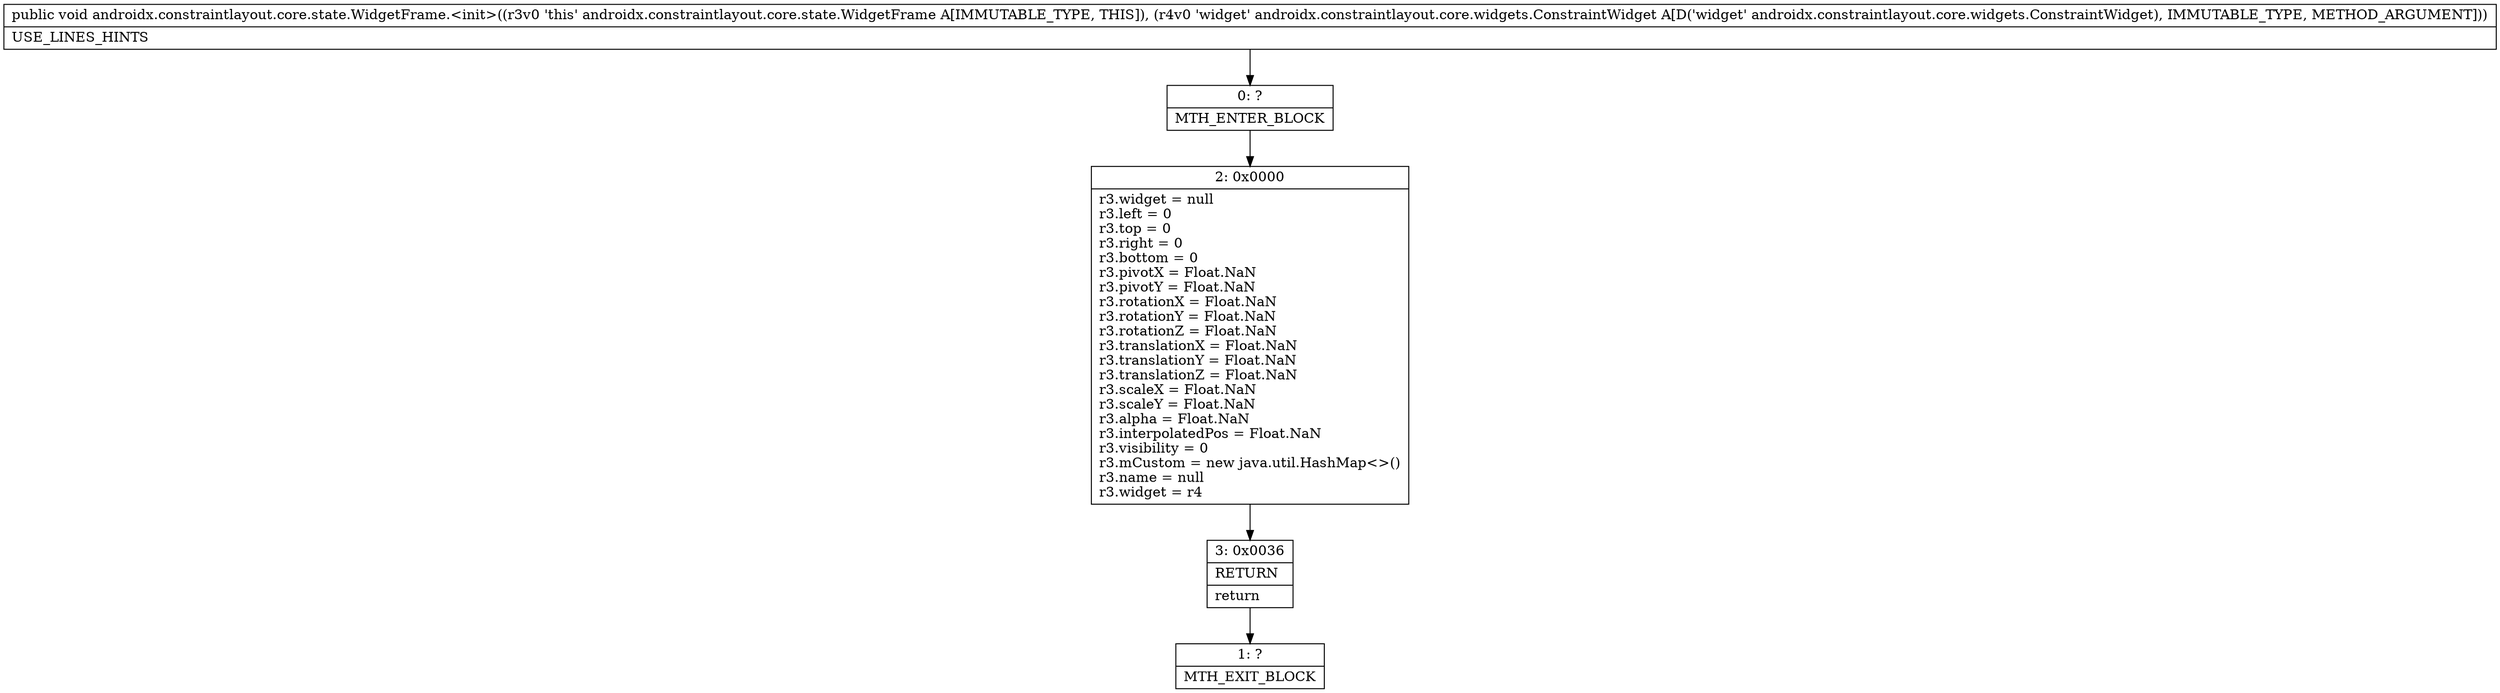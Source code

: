 digraph "CFG forandroidx.constraintlayout.core.state.WidgetFrame.\<init\>(Landroidx\/constraintlayout\/core\/widgets\/ConstraintWidget;)V" {
Node_0 [shape=record,label="{0\:\ ?|MTH_ENTER_BLOCK\l}"];
Node_2 [shape=record,label="{2\:\ 0x0000|r3.widget = null\lr3.left = 0\lr3.top = 0\lr3.right = 0\lr3.bottom = 0\lr3.pivotX = Float.NaN\lr3.pivotY = Float.NaN\lr3.rotationX = Float.NaN\lr3.rotationY = Float.NaN\lr3.rotationZ = Float.NaN\lr3.translationX = Float.NaN\lr3.translationY = Float.NaN\lr3.translationZ = Float.NaN\lr3.scaleX = Float.NaN\lr3.scaleY = Float.NaN\lr3.alpha = Float.NaN\lr3.interpolatedPos = Float.NaN\lr3.visibility = 0\lr3.mCustom = new java.util.HashMap\<\>()\lr3.name = null\lr3.widget = r4\l}"];
Node_3 [shape=record,label="{3\:\ 0x0036|RETURN\l|return\l}"];
Node_1 [shape=record,label="{1\:\ ?|MTH_EXIT_BLOCK\l}"];
MethodNode[shape=record,label="{public void androidx.constraintlayout.core.state.WidgetFrame.\<init\>((r3v0 'this' androidx.constraintlayout.core.state.WidgetFrame A[IMMUTABLE_TYPE, THIS]), (r4v0 'widget' androidx.constraintlayout.core.widgets.ConstraintWidget A[D('widget' androidx.constraintlayout.core.widgets.ConstraintWidget), IMMUTABLE_TYPE, METHOD_ARGUMENT]))  | USE_LINES_HINTS\l}"];
MethodNode -> Node_0;Node_0 -> Node_2;
Node_2 -> Node_3;
Node_3 -> Node_1;
}

